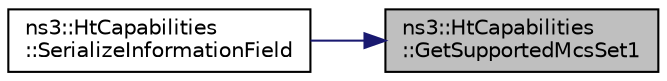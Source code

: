digraph "ns3::HtCapabilities::GetSupportedMcsSet1"
{
 // LATEX_PDF_SIZE
  edge [fontname="Helvetica",fontsize="10",labelfontname="Helvetica",labelfontsize="10"];
  node [fontname="Helvetica",fontsize="10",shape=record];
  rankdir="RL";
  Node1 [label="ns3::HtCapabilities\l::GetSupportedMcsSet1",height=0.2,width=0.4,color="black", fillcolor="grey75", style="filled", fontcolor="black",tooltip="Return the first 64 bytes of the Supported MCS Set field in the HT Capabilities information element."];
  Node1 -> Node2 [dir="back",color="midnightblue",fontsize="10",style="solid",fontname="Helvetica"];
  Node2 [label="ns3::HtCapabilities\l::SerializeInformationField",height=0.2,width=0.4,color="black", fillcolor="white", style="filled",URL="$classns3_1_1_ht_capabilities.html#ad2adb58275df05111a43614448c4aeda",tooltip="Serialize information (i.e., the body of the IE, not including the Element ID and length octets)"];
}
